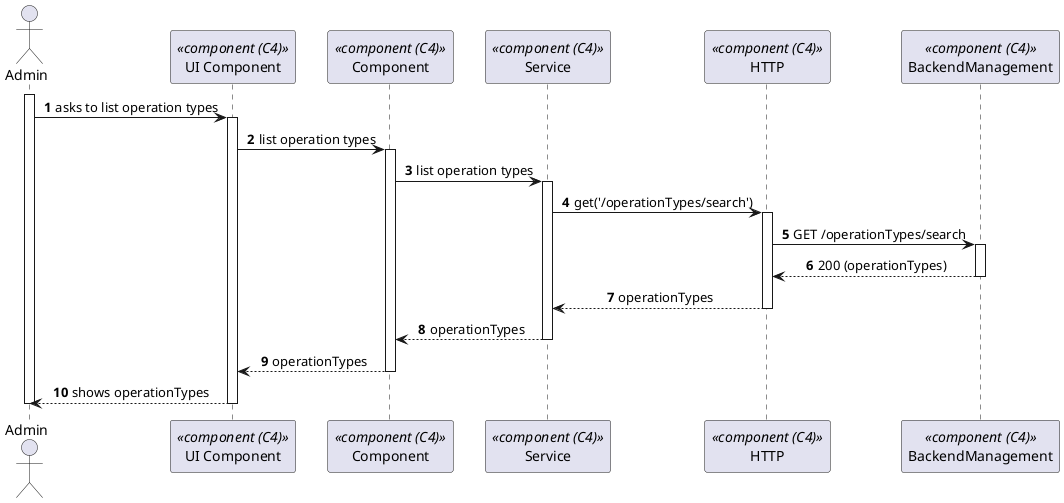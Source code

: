 @startuml process-view
autonumber
skinparam DefaultTextAlignment center
actor Admin as "Admin"
    participant ComponentUI as "UI Component" <<component (C4)>>
    participant Component as "Component" <<component (C4)>>
    participant SRV as "Service" <<component (C4)>>
    participant HTTP as "HTTP" <<component (C4)>>

  participant BackendManagement as "BackendManagement" <<component (C4)>>

activate Admin

    Admin -> ComponentUI : asks to list operation types
    
    activate ComponentUI

        ComponentUI -> Component : list operation types

        activate Component

            Component -> SRV : list operation types
            activate SRV

                SRV -> HTTP : get('/operationTypes/search')

                activate HTTP
                    HTTP -> BackendManagement : GET /operationTypes/search

                    activate BackendManagement
                        BackendManagement --> HTTP : 200 (operationTypes)
                    deactivate BackendManagement
                    
                    HTTP --> SRV : operationTypes

                deactivate HTTP

                SRV --> Component : operationTypes
            deactivate SRV

            Component --> ComponentUI : operationTypes
        deactivate Component

    Admin <-- ComponentUI : shows operationTypes
    deactivate ComponentUI

deactivate Admin

@enduml